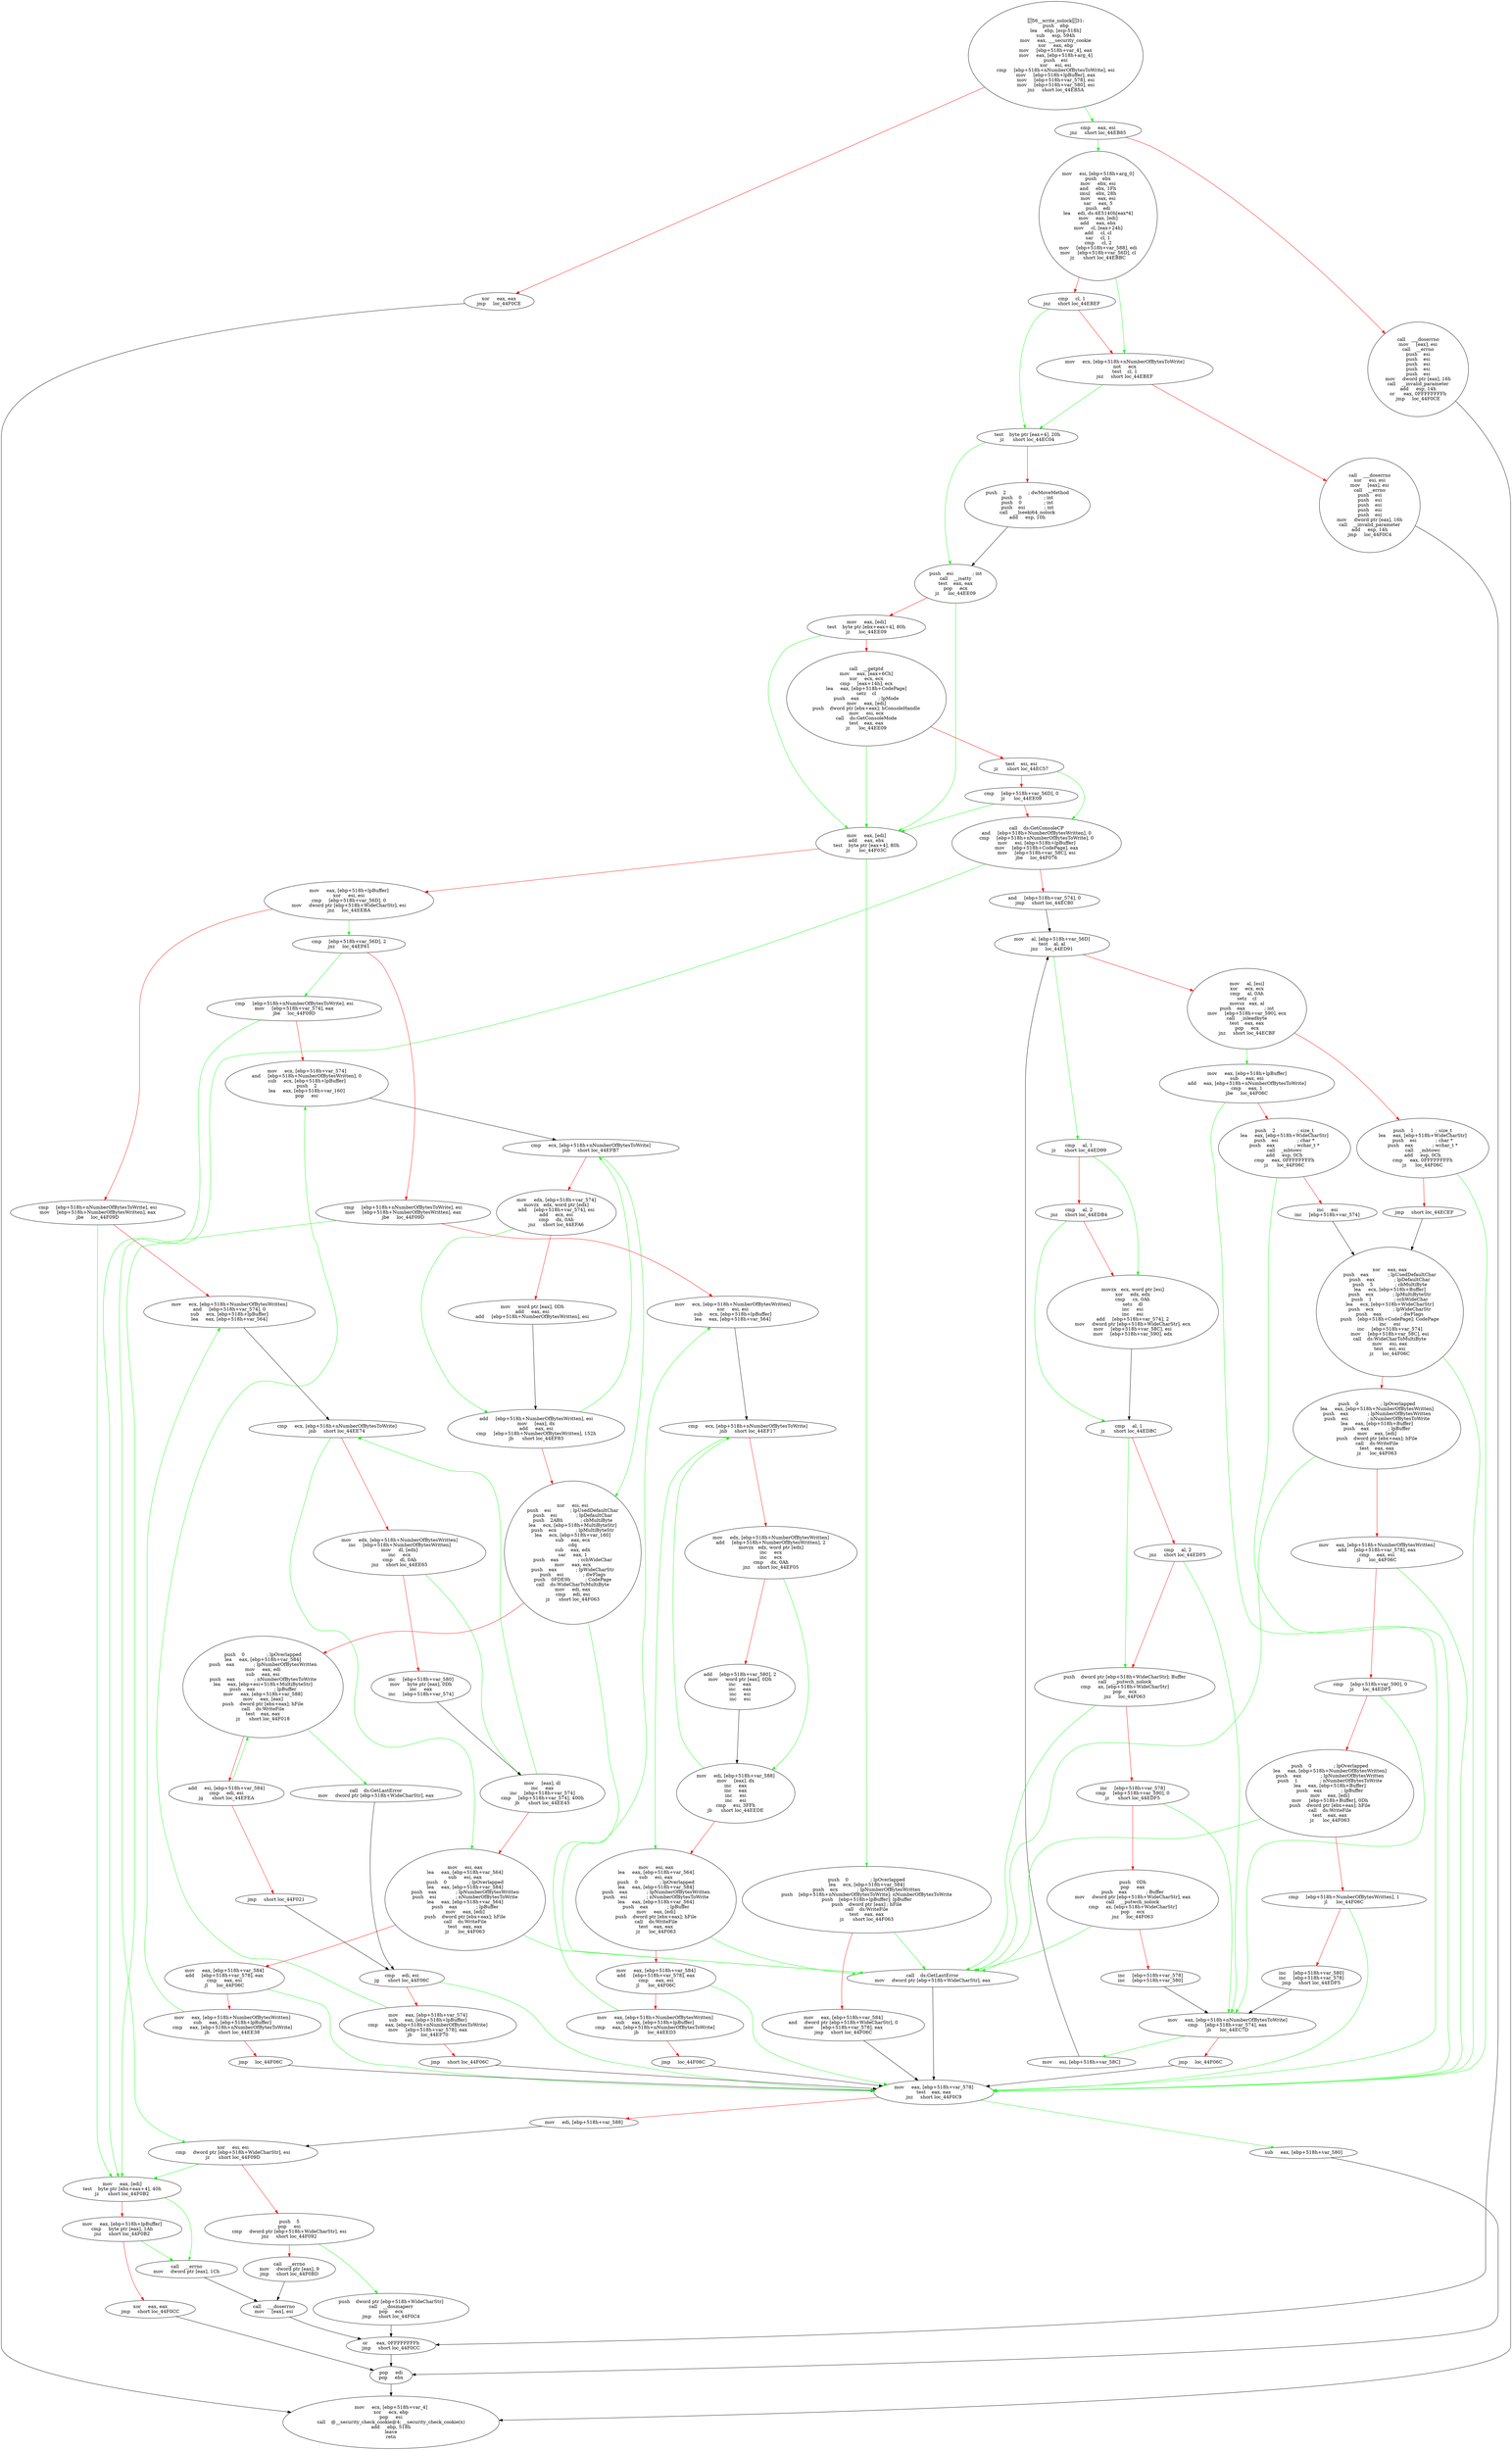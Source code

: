 digraph G{
Node0 [label = "56__write_nolock31:
push    ebp
lea     ebp, [esp-518h]
sub     esp, 594h
mov     eax, ___security_cookie
xor     eax, ebp
mov     [ebp+518h+var_4], eax
mov     eax, [ebp+518h+arg_4]
push    esi
xor     esi, esi
cmp     [ebp+518h+nNumberOfBytesToWrite], esi
mov     [ebp+518h+lpBuffer], eax
mov     [ebp+518h+var_578], esi
mov     [ebp+518h+var_580], esi
jnz     short loc_44EB5A"]
Node1 [label = "xor     eax, eax
jmp     loc_44F0CE"]
Node2 [label = "cmp     eax, esi
jnz     short loc_44EB85"]
Node3 [label = "call    ___doserrno
mov     [eax], esi
call    __errno
push    esi
push    esi
push    esi
push    esi
push    esi
mov     dword ptr [eax], 16h
call    __invalid_parameter
add     esp, 14h
or      eax, 0FFFFFFFFh
jmp     loc_44F0CE"]
Node4 [label = "mov     esi, [ebp+518h+arg_0]
push    ebx
mov     ebx, esi
and     ebx, 1Fh
imul    ebx, 28h
mov     eax, esi
sar     eax, 5
push    edi
lea     edi, ds:4E5140h[eax*4]
mov     eax, [edi]
add     eax, ebx
mov     cl, [eax+24h]
add     cl, cl
sar     cl, 1
cmp     cl, 2
mov     [ebp+518h+var_588], edi
mov     [ebp+518h+var_56D], cl
jz      short loc_44EBBC"]
Node5 [label = "cmp     cl, 1
jnz     short loc_44EBEF"]
Node6 [label = "mov     ecx, [ebp+518h+nNumberOfBytesToWrite]
not     ecx
test    cl, 1
jnz     short loc_44EBEF"]
Node7 [label = "call    ___doserrno
xor     esi, esi
mov     [eax], esi
call    __errno
push    esi
push    esi
push    esi
push    esi
push    esi
mov     dword ptr [eax], 16h
call    __invalid_parameter
add     esp, 14h
jmp     loc_44F0C4"]
Node8 [label = "test    byte ptr [eax+4], 20h
jz      short loc_44EC04"]
Node9 [label = "push    2               ; dwMoveMethod
push    0               ; int
push    0               ; int
push    esi             ; int
call    __lseeki64_nolock
add     esp, 10h"]
Node10 [label = "push    esi             ; int
call    __isatty
test    eax, eax
pop     ecx
jz      loc_44EE09"]
Node11 [label = "mov     eax, [edi]
test    byte ptr [ebx+eax+4], 80h
jz      loc_44EE09"]
Node12 [label = "call    __getptd
mov     eax, [eax+6Ch]
xor     ecx, ecx
cmp     [eax+14h], ecx
lea     eax, [ebp+518h+CodePage]
setz    cl
push    eax             ; lpMode
mov     eax, [edi]
push    dword ptr [ebx+eax]; hConsoleHandle
mov     esi, ecx
call    ds:GetConsoleMode
test    eax, eax
jz      loc_44EE09"]
Node13 [label = "test    esi, esi
jz      short loc_44EC57"]
Node14 [label = "cmp     [ebp+518h+var_56D], 0
jz      loc_44EE09"]
Node15 [label = "call    ds:GetConsoleCP
and     [ebp+518h+NumberOfBytesWritten], 0
cmp     [ebp+518h+nNumberOfBytesToWrite], 0
mov     esi, [ebp+518h+lpBuffer]
mov     [ebp+518h+CodePage], eax
mov     [ebp+518h+var_58C], esi
jbe     loc_44F076"]
Node16 [label = "and     [ebp+518h+var_574], 0
jmp     short loc_44EC80"]
Node17 [label = "mov     esi, [ebp+518h+var_58C]"]
Node18 [label = "mov     al, [ebp+518h+var_56D]
test    al, al
jnz     loc_44ED91"]
Node19 [label = "mov     al, [esi]
xor     ecx, ecx
cmp     al, 0Ah
setz    cl
movsx   eax, al
push    eax             ; int
mov     [ebp+518h+var_590], ecx
call    _isleadbyte
test    eax, eax
pop     ecx
jnz     short loc_44ECBF"]
Node20 [label = "push    1               ; size_t
lea     eax, [ebp+518h+WideCharStr]
push    esi             ; char *
push    eax             ; wchar_t *
call    _mbtowc
add     esp, 0Ch
cmp     eax, 0FFFFFFFFh
jz      loc_44F06C"]
Node21 [label = "jmp     short loc_44ECEF"]
Node22 [label = "mov     eax, [ebp+518h+lpBuffer]
sub     eax, esi
add     eax, [ebp+518h+nNumberOfBytesToWrite]
cmp     eax, 1
jbe     loc_44F06C"]
Node23 [label = "push    2               ; size_t
lea     eax, [ebp+518h+WideCharStr]
push    esi             ; char *
push    eax             ; wchar_t *
call    _mbtowc
add     esp, 0Ch
cmp     eax, 0FFFFFFFFh
jz      loc_44F06C"]
Node24 [label = "inc     esi
inc     [ebp+518h+var_574]"]
Node25 [label = "xor     eax, eax
push    eax             ; lpUsedDefaultChar
push    eax             ; lpDefaultChar
push    5               ; cbMultiByte
lea     ecx, [ebp+518h+Buffer]
push    ecx             ; lpMultiByteStr
push    1               ; cchWideChar
lea     ecx, [ebp+518h+WideCharStr]
push    ecx             ; lpWideCharStr
push    eax             ; dwFlags
push    [ebp+518h+CodePage]; CodePage
inc     esi
inc     [ebp+518h+var_574]
mov     [ebp+518h+var_58C], esi
call    ds:WideCharToMultiByte
mov     esi, eax
test    esi, esi
jz      loc_44F06C"]
Node26 [label = "push    0               ; lpOverlapped
lea     eax, [ebp+518h+NumberOfBytesWritten]
push    eax             ; lpNumberOfBytesWritten
push    esi             ; nNumberOfBytesToWrite
lea     eax, [ebp+518h+Buffer]
push    eax             ; lpBuffer
mov     eax, [edi]
push    dword ptr [ebx+eax]; hFile
call    ds:WriteFile
test    eax, eax
jz      loc_44F063"]
Node27 [label = "mov     eax, [ebp+518h+NumberOfBytesWritten]
add     [ebp+518h+var_578], eax
cmp     eax, esi
jl      loc_44F06C"]
Node28 [label = "cmp     [ebp+518h+var_590], 0
jz      loc_44EDF5"]
Node29 [label = "push    0               ; lpOverlapped
lea     eax, [ebp+518h+NumberOfBytesWritten]
push    eax             ; lpNumberOfBytesWritten
push    1               ; nNumberOfBytesToWrite
lea     eax, [ebp+518h+Buffer]
push    eax             ; lpBuffer
mov     eax, [edi]
mov     [ebp+518h+Buffer], 0Dh
push    dword ptr [ebx+eax]; hFile
call    ds:WriteFile
test    eax, eax
jz      loc_44F063"]
Node30 [label = "cmp     [ebp+518h+NumberOfBytesWritten], 1
jl      loc_44F06C"]
Node31 [label = "inc     [ebp+518h+var_580]
inc     [ebp+518h+var_578]
jmp     short loc_44EDF5"]
Node32 [label = "cmp     al, 1
jz      short loc_44ED99"]
Node33 [label = "cmp     al, 2
jnz     short loc_44EDB4"]
Node34 [label = "movzx   ecx, word ptr [esi]
xor     edx, edx
cmp     cx, 0Ah
setz    dl
inc     esi
inc     esi
add     [ebp+518h+var_574], 2
mov     dword ptr [ebp+518h+WideCharStr], ecx
mov     [ebp+518h+var_58C], esi
mov     [ebp+518h+var_590], edx"]
Node35 [label = "cmp     al, 1
jz      short loc_44EDBC"]
Node36 [label = "cmp     al, 2
jnz     short loc_44EDF5"]
Node37 [label = "push    dword ptr [ebp+518h+WideCharStr]; Buffer
call    __putwch_nolock
cmp     ax, [ebp+518h+WideCharStr]
pop     ecx
jnz     loc_44F063"]
Node38 [label = "inc     [ebp+518h+var_578]
cmp     [ebp+518h+var_590], 0
jz      short loc_44EDF5"]
Node39 [label = "push    0Dh
pop     eax
push    eax             ; Buffer
mov     dword ptr [ebp+518h+WideCharStr], eax
call    __putwch_nolock
cmp     ax, [ebp+518h+WideCharStr]
pop     ecx
jnz     loc_44F063"]
Node40 [label = "inc     [ebp+518h+var_578]
inc     [ebp+518h+var_580]"]
Node41 [label = "mov     eax, [ebp+518h+nNumberOfBytesToWrite]
cmp     [ebp+518h+var_574], eax
jb      loc_44EC7D"]
Node42 [label = "jmp     loc_44F06C"]
Node43 [label = "mov     eax, [edi]
add     eax, ebx
test    byte ptr [eax+4], 80h
jz      loc_44F03C"]
Node44 [label = "mov     eax, [ebp+518h+lpBuffer]
xor     esi, esi
cmp     [ebp+518h+var_56D], 0
mov     dword ptr [ebp+518h+WideCharStr], esi
jnz     loc_44EEBA"]
Node45 [label = "cmp     [ebp+518h+nNumberOfBytesToWrite], esi
mov     [ebp+518h+NumberOfBytesWritten], eax
jbe     loc_44F09D"]
Node46 [label = "mov     ecx, [ebp+518h+NumberOfBytesWritten]
and     [ebp+518h+var_574], 0
sub     ecx, [ebp+518h+lpBuffer]
lea     eax, [ebp+518h+var_564]"]
Node47 [label = "cmp     ecx, [ebp+518h+nNumberOfBytesToWrite]
jnb     short loc_44EE74"]
Node48 [label = "mov     edx, [ebp+518h+NumberOfBytesWritten]
inc     [ebp+518h+NumberOfBytesWritten]
mov     dl, [edx]
inc     ecx
cmp     dl, 0Ah
jnz     short loc_44EE65"]
Node49 [label = "inc     [ebp+518h+var_580]
mov     byte ptr [eax], 0Dh
inc     eax
inc     [ebp+518h+var_574]"]
Node50 [label = "mov     [eax], dl
inc     eax
inc     [ebp+518h+var_574]
cmp     [ebp+518h+var_574], 400h
jb      short loc_44EE45"]
Node51 [label = "mov     esi, eax
lea     eax, [ebp+518h+var_564]
sub     esi, eax
push    0               ; lpOverlapped
lea     eax, [ebp+518h+var_584]
push    eax             ; lpNumberOfBytesWritten
push    esi             ; nNumberOfBytesToWrite
lea     eax, [ebp+518h+var_564]
push    eax             ; lpBuffer
mov     eax, [edi]
push    dword ptr [ebx+eax]; hFile
call    ds:WriteFile
test    eax, eax
jz      loc_44F063"]
Node52 [label = "mov     eax, [ebp+518h+var_584]
add     [ebp+518h+var_578], eax
cmp     eax, esi
jl      loc_44F06C"]
Node53 [label = "mov     eax, [ebp+518h+NumberOfBytesWritten]
sub     eax, [ebp+518h+lpBuffer]
cmp     eax, [ebp+518h+nNumberOfBytesToWrite]
jb      short loc_44EE38"]
Node54 [label = "jmp     loc_44F06C"]
Node55 [label = "cmp     [ebp+518h+var_56D], 2
jnz     loc_44EF61"]
Node56 [label = "cmp     [ebp+518h+nNumberOfBytesToWrite], esi
mov     [ebp+518h+NumberOfBytesWritten], eax
jbe     loc_44F09D"]
Node57 [label = "mov     ecx, [ebp+518h+NumberOfBytesWritten]
xor     esi, esi
sub     ecx, [ebp+518h+lpBuffer]
lea     eax, [ebp+518h+var_564]"]
Node58 [label = "cmp     ecx, [ebp+518h+nNumberOfBytesToWrite]
jnb     short loc_44EF17"]
Node59 [label = "mov     edx, [ebp+518h+NumberOfBytesWritten]
add     [ebp+518h+NumberOfBytesWritten], 2
movzx   edx, word ptr [edx]
inc     ecx
inc     ecx
cmp     dx, 0Ah
jnz     short loc_44EF05"]
Node60 [label = "add     [ebp+518h+var_580], 2
mov     word ptr [eax], 0Dh
inc     eax
inc     eax
inc     esi
inc     esi"]
Node61 [label = "mov     edi, [ebp+518h+var_588]
mov     [eax], dx
inc     eax
inc     eax
inc     esi
inc     esi
cmp     esi, 3FFh
jb      short loc_44EEDE"]
Node62 [label = "mov     esi, eax
lea     eax, [ebp+518h+var_564]
sub     esi, eax
push    0               ; lpOverlapped
lea     eax, [ebp+518h+var_584]
push    eax             ; lpNumberOfBytesWritten
push    esi             ; nNumberOfBytesToWrite
lea     eax, [ebp+518h+var_564]
push    eax             ; lpBuffer
mov     eax, [edi]
push    dword ptr [ebx+eax]; hFile
call    ds:WriteFile
test    eax, eax
jz      loc_44F063"]
Node63 [label = "mov     eax, [ebp+518h+var_584]
add     [ebp+518h+var_578], eax
cmp     eax, esi
jl      loc_44F06C"]
Node64 [label = "mov     eax, [ebp+518h+NumberOfBytesWritten]
sub     eax, [ebp+518h+lpBuffer]
cmp     eax, [ebp+518h+nNumberOfBytesToWrite]
jb      loc_44EED3"]
Node65 [label = "jmp     loc_44F06C"]
Node66 [label = "cmp     [ebp+518h+nNumberOfBytesToWrite], esi
mov     [ebp+518h+var_574], eax
jbe     loc_44F09D"]
Node67 [label = "mov     ecx, [ebp+518h+var_574]
and     [ebp+518h+NumberOfBytesWritten], 0
sub     ecx, [ebp+518h+lpBuffer]
push    2
lea     eax, [ebp+518h+var_160]
pop     esi"]
Node68 [label = "cmp     ecx, [ebp+518h+nNumberOfBytesToWrite]
jnb     short loc_44EFB7"]
Node69 [label = "mov     edx, [ebp+518h+var_574]
movzx   edx, word ptr [edx]
add     [ebp+518h+var_574], esi
add     ecx, esi
cmp     dx, 0Ah
jnz     short loc_44EFA6"]
Node70 [label = "mov     word ptr [eax], 0Dh
add     eax, esi
add     [ebp+518h+NumberOfBytesWritten], esi"]
Node71 [label = "add     [ebp+518h+NumberOfBytesWritten], esi
mov     [eax], dx
add     eax, esi
cmp     [ebp+518h+NumberOfBytesWritten], 152h
jb      short loc_44EF83"]
Node72 [label = "xor     esi, esi
push    esi             ; lpUsedDefaultChar
push    esi             ; lpDefaultChar
push    2ABh            ; cbMultiByte
lea     ecx, [ebp+518h+MultiByteStr]
push    ecx             ; lpMultiByteStr
lea     ecx, [ebp+518h+var_160]
sub     eax, ecx
cdq
sub     eax, edx
sar     eax, 1
push    eax             ; cchWideChar
mov     eax, ecx
push    eax             ; lpWideCharStr
push    esi             ; dwFlags
push    0FDE9h          ; CodePage
call    ds:WideCharToMultiByte
mov     edi, eax
cmp     edi, esi
jz      short loc_44F063"]
Node73 [label = "push    0               ; lpOverlapped
lea     eax, [ebp+518h+var_584]
push    eax             ; lpNumberOfBytesWritten
mov     eax, edi
sub     eax, esi
push    eax             ; nNumberOfBytesToWrite
lea     eax, [ebp+esi+518h+MultiByteStr]
push    eax             ; lpBuffer
mov     eax, [ebp+518h+var_588]
mov     eax, [eax]
push    dword ptr [ebx+eax]; hFile
call    ds:WriteFile
test    eax, eax
jz      short loc_44F018"]
Node74 [label = "add     esi, [ebp+518h+var_584]
cmp     edi, esi
jg      short loc_44EFEA"]
Node75 [label = "jmp     short loc_44F021"]
Node76 [label = "call    ds:GetLastError
mov     dword ptr [ebp+518h+WideCharStr], eax"]
Node77 [label = "cmp     edi, esi
jg      short loc_44F06C"]
Node78 [label = "mov     eax, [ebp+518h+var_574]
sub     eax, [ebp+518h+lpBuffer]
cmp     eax, [ebp+518h+nNumberOfBytesToWrite]
mov     [ebp+518h+var_578], eax
jb      loc_44EF70"]
Node79 [label = "jmp     short loc_44F06C"]
Node80 [label = "push    0               ; lpOverlapped
lea     ecx, [ebp+518h+var_584]
push    ecx             ; lpNumberOfBytesWritten
push    [ebp+518h+nNumberOfBytesToWrite]; nNumberOfBytesToWrite
push    [ebp+518h+lpBuffer]; lpBuffer
push    dword ptr [eax] ; hFile
call    ds:WriteFile
test    eax, eax
jz      short loc_44F063"]
Node81 [label = "mov     eax, [ebp+518h+var_584]
and     dword ptr [ebp+518h+WideCharStr], 0
mov     [ebp+518h+var_578], eax
jmp     short loc_44F06C"]
Node82 [label = "call    ds:GetLastError
mov     dword ptr [ebp+518h+WideCharStr], eax"]
Node83 [label = "mov     eax, [ebp+518h+var_578]
test    eax, eax
jnz     short loc_44F0C9"]
Node84 [label = "mov     edi, [ebp+518h+var_588]"]
Node85 [label = "xor     esi, esi
cmp     dword ptr [ebp+518h+WideCharStr], esi
jz      short loc_44F09D"]
Node86 [label = "push    5
pop     esi
cmp     dword ptr [ebp+518h+WideCharStr], esi
jnz     short loc_44F092"]
Node87 [label = "call    __errno
mov     dword ptr [eax], 9
jmp     short loc_44F0BD"]
Node88 [label = "push    dword ptr [ebp+518h+WideCharStr]
call    __dosmaperr
pop     ecx
jmp     short loc_44F0C4"]
Node89 [label = "mov     eax, [edi]
test    byte ptr [ebx+eax+4], 40h
jz      short loc_44F0B2"]
Node90 [label = "mov     eax, [ebp+518h+lpBuffer]
cmp     byte ptr [eax], 1Ah
jnz     short loc_44F0B2"]
Node91 [label = "xor     eax, eax
jmp     short loc_44F0CC"]
Node92 [label = "call    __errno
mov     dword ptr [eax], 1Ch"]
Node93 [label = "call    ___doserrno
mov     [eax], esi"]
Node94 [label = "or      eax, 0FFFFFFFFh
jmp     short loc_44F0CC"]
Node95 [label = "sub     eax, [ebp+518h+var_580]"]
Node96 [label = "pop     edi
pop     ebx"]
Node97 [label = "mov     ecx, [ebp+518h+var_4]
xor     ecx, ebp
pop     esi
call    @__security_check_cookie@4; __security_check_cookie(x)
add     ebp, 518h
leave
retn"]
Node0 -> Node1 [color = "red"]
Node0 -> Node2 [color = "green"]
Node1 -> Node97 [color = "black"]
Node2 -> Node3 [color = "red"]
Node2 -> Node4 [color = "green"]
Node3 -> Node97 [color = "black"]
Node4 -> Node5 [color = "red"]
Node4 -> Node6 [color = "green"]
Node5 -> Node6 [color = "red"]
Node5 -> Node8 [color = "green"]
Node6 -> Node7 [color = "red"]
Node6 -> Node8 [color = "green"]
Node7 -> Node94 [color = "black"]
Node8 -> Node9 [color = "red"]
Node8 -> Node10 [color = "green"]
Node9 -> Node10 [color = "black"]
Node10 -> Node11 [color = "red"]
Node10 -> Node43 [color = "green"]
Node11 -> Node12 [color = "red"]
Node11 -> Node43 [color = "green"]
Node12 -> Node13 [color = "red"]
Node12 -> Node43 [color = "green"]
Node13 -> Node14 [color = "red"]
Node13 -> Node15 [color = "green"]
Node14 -> Node15 [color = "red"]
Node14 -> Node43 [color = "green"]
Node15 -> Node16 [color = "red"]
Node15 -> Node85 [color = "green"]
Node16 -> Node18 [color = "black"]
Node17 -> Node18 [color = "black"]
Node18 -> Node19 [color = "red"]
Node18 -> Node32 [color = "green"]
Node19 -> Node20 [color = "red"]
Node19 -> Node22 [color = "green"]
Node20 -> Node21 [color = "red"]
Node20 -> Node83 [color = "green"]
Node21 -> Node25 [color = "black"]
Node22 -> Node23 [color = "red"]
Node22 -> Node83 [color = "green"]
Node23 -> Node24 [color = "red"]
Node23 -> Node83 [color = "green"]
Node24 -> Node25 [color = "black"]
Node25 -> Node26 [color = "red"]
Node25 -> Node83 [color = "green"]
Node26 -> Node27 [color = "red"]
Node26 -> Node82 [color = "green"]
Node27 -> Node28 [color = "red"]
Node27 -> Node83 [color = "green"]
Node28 -> Node29 [color = "red"]
Node28 -> Node41 [color = "green"]
Node29 -> Node30 [color = "red"]
Node29 -> Node82 [color = "green"]
Node30 -> Node31 [color = "red"]
Node30 -> Node83 [color = "green"]
Node31 -> Node41 [color = "black"]
Node32 -> Node33 [color = "red"]
Node32 -> Node34 [color = "green"]
Node33 -> Node34 [color = "red"]
Node33 -> Node35 [color = "green"]
Node34 -> Node35 [color = "black"]
Node35 -> Node36 [color = "red"]
Node35 -> Node37 [color = "green"]
Node36 -> Node37 [color = "red"]
Node36 -> Node41 [color = "green"]
Node37 -> Node38 [color = "red"]
Node37 -> Node82 [color = "green"]
Node38 -> Node39 [color = "red"]
Node38 -> Node41 [color = "green"]
Node39 -> Node40 [color = "red"]
Node39 -> Node82 [color = "green"]
Node40 -> Node41 [color = "black"]
Node41 -> Node17 [color = "green"]
Node41 -> Node42 [color = "red"]
Node42 -> Node83 [color = "black"]
Node43 -> Node44 [color = "red"]
Node43 -> Node80 [color = "green"]
Node44 -> Node45 [color = "red"]
Node44 -> Node55 [color = "green"]
Node45 -> Node46 [color = "red"]
Node45 -> Node89 [color = "green"]
Node46 -> Node47 [color = "black"]
Node47 -> Node48 [color = "red"]
Node47 -> Node51 [color = "green"]
Node48 -> Node49 [color = "red"]
Node48 -> Node50 [color = "green"]
Node49 -> Node50 [color = "black"]
Node50 -> Node47 [color = "green"]
Node50 -> Node51 [color = "red"]
Node51 -> Node52 [color = "red"]
Node51 -> Node82 [color = "green"]
Node52 -> Node53 [color = "red"]
Node52 -> Node83 [color = "green"]
Node53 -> Node46 [color = "green"]
Node53 -> Node54 [color = "red"]
Node54 -> Node83 [color = "black"]
Node55 -> Node56 [color = "red"]
Node55 -> Node66 [color = "green"]
Node56 -> Node57 [color = "red"]
Node56 -> Node89 [color = "green"]
Node57 -> Node58 [color = "black"]
Node58 -> Node59 [color = "red"]
Node58 -> Node62 [color = "green"]
Node59 -> Node60 [color = "red"]
Node59 -> Node61 [color = "green"]
Node60 -> Node61 [color = "black"]
Node61 -> Node58 [color = "green"]
Node61 -> Node62 [color = "red"]
Node62 -> Node63 [color = "red"]
Node62 -> Node82 [color = "green"]
Node63 -> Node64 [color = "red"]
Node63 -> Node83 [color = "green"]
Node64 -> Node57 [color = "green"]
Node64 -> Node65 [color = "red"]
Node65 -> Node83 [color = "black"]
Node66 -> Node67 [color = "red"]
Node66 -> Node89 [color = "green"]
Node67 -> Node68 [color = "black"]
Node68 -> Node69 [color = "red"]
Node68 -> Node72 [color = "green"]
Node69 -> Node70 [color = "red"]
Node69 -> Node71 [color = "green"]
Node70 -> Node71 [color = "black"]
Node71 -> Node68 [color = "green"]
Node71 -> Node72 [color = "red"]
Node72 -> Node73 [color = "red"]
Node72 -> Node82 [color = "green"]
Node73 -> Node74 [color = "red"]
Node73 -> Node76 [color = "green"]
Node74 -> Node73 [color = "green"]
Node74 -> Node75 [color = "red"]
Node75 -> Node77 [color = "black"]
Node76 -> Node77 [color = "black"]
Node77 -> Node78 [color = "red"]
Node77 -> Node83 [color = "green"]
Node78 -> Node67 [color = "green"]
Node78 -> Node79 [color = "red"]
Node79 -> Node83 [color = "black"]
Node80 -> Node81 [color = "red"]
Node80 -> Node82 [color = "green"]
Node81 -> Node83 [color = "black"]
Node82 -> Node83 [color = "black"]
Node83 -> Node84 [color = "red"]
Node83 -> Node95 [color = "green"]
Node84 -> Node85 [color = "black"]
Node85 -> Node86 [color = "red"]
Node85 -> Node89 [color = "green"]
Node86 -> Node87 [color = "red"]
Node86 -> Node88 [color = "green"]
Node87 -> Node93 [color = "black"]
Node88 -> Node94 [color = "black"]
Node89 -> Node90 [color = "red"]
Node89 -> Node92 [color = "green"]
Node90 -> Node91 [color = "red"]
Node90 -> Node92 [color = "green"]
Node91 -> Node96 [color = "black"]
Node92 -> Node93 [color = "black"]
Node93 -> Node94 [color = "black"]
Node94 -> Node96 [color = "black"]
Node95 -> Node96 [color = "black"]
Node96 -> Node97 [color = "black"]
}